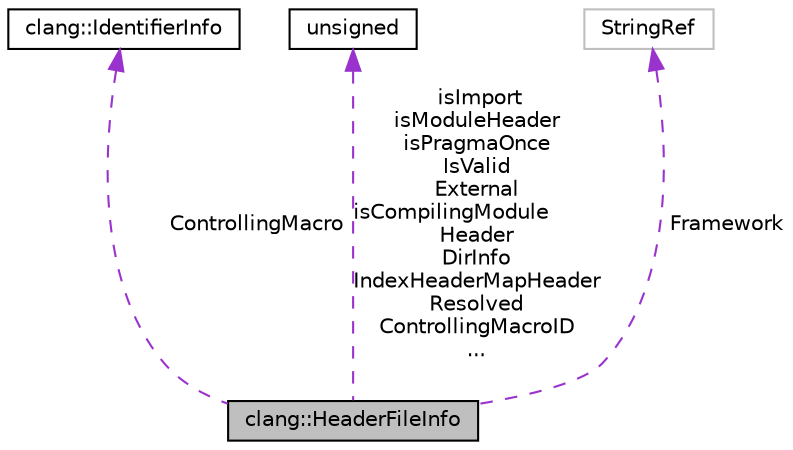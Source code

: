 digraph "clang::HeaderFileInfo"
{
 // LATEX_PDF_SIZE
  bgcolor="transparent";
  edge [fontname="Helvetica",fontsize="10",labelfontname="Helvetica",labelfontsize="10"];
  node [fontname="Helvetica",fontsize="10",shape=record];
  Node1 [label="clang::HeaderFileInfo",height=0.2,width=0.4,color="black", fillcolor="grey75", style="filled", fontcolor="black",tooltip="The preprocessor keeps track of this information for each file that is #included."];
  Node2 -> Node1 [dir="back",color="darkorchid3",fontsize="10",style="dashed",label=" ControllingMacro" ,fontname="Helvetica"];
  Node2 [label="clang::IdentifierInfo",height=0.2,width=0.4,color="black",URL="$classclang_1_1IdentifierInfo.html",tooltip="One of these records is kept for each identifier that is lexed."];
  Node3 -> Node1 [dir="back",color="darkorchid3",fontsize="10",style="dashed",label=" isImport\nisModuleHeader\nisPragmaOnce\nIsValid\nExternal\nisCompilingModule\lHeader\nDirInfo\nIndexHeaderMapHeader\nResolved\nControllingMacroID\n..." ,fontname="Helvetica"];
  Node3 [label="unsigned",height=0.2,width=0.4,color="black",URL="$classunsigned.html",tooltip=" "];
  Node4 -> Node1 [dir="back",color="darkorchid3",fontsize="10",style="dashed",label=" Framework" ,fontname="Helvetica"];
  Node4 [label="StringRef",height=0.2,width=0.4,color="grey75",tooltip=" "];
}
